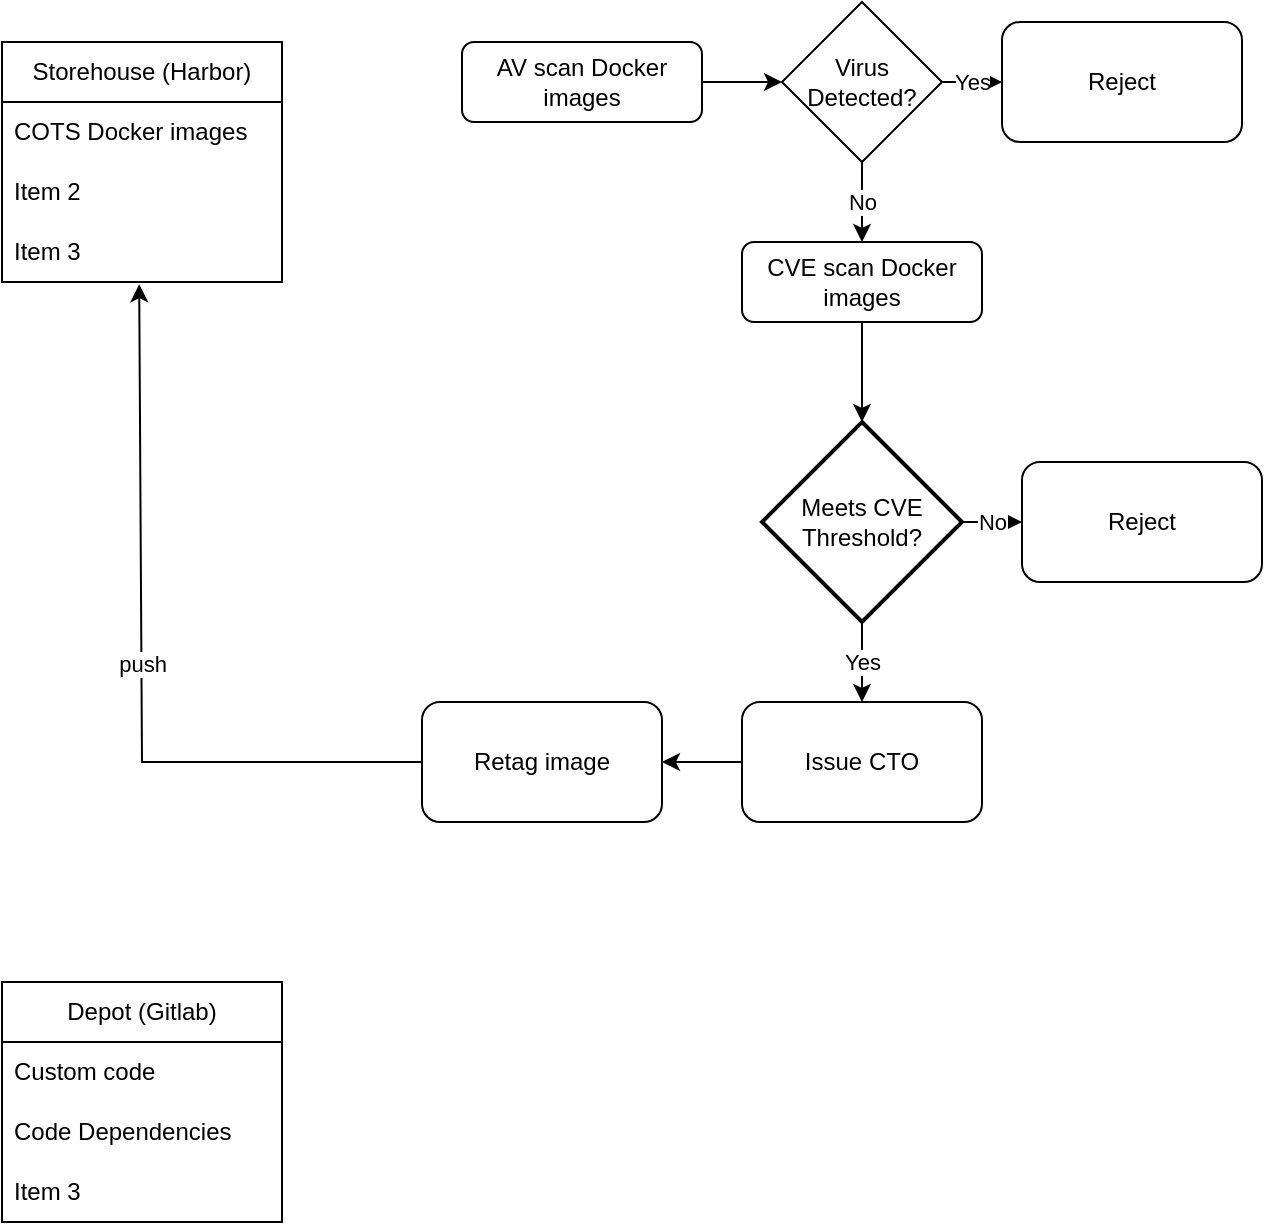 <mxfile version="22.1.22" type="github">
  <diagram id="C5RBs43oDa-KdzZeNtuy" name="Page-1">
    <mxGraphModel dx="1220" dy="697" grid="1" gridSize="10" guides="1" tooltips="1" connect="1" arrows="1" fold="1" page="1" pageScale="1" pageWidth="827" pageHeight="1169" math="0" shadow="0">
      <root>
        <mxCell id="WIyWlLk6GJQsqaUBKTNV-0" />
        <mxCell id="WIyWlLk6GJQsqaUBKTNV-1" parent="WIyWlLk6GJQsqaUBKTNV-0" />
        <mxCell id="WIyWlLk6GJQsqaUBKTNV-3" value="AV scan Docker images" style="rounded=1;whiteSpace=wrap;html=1;fontSize=12;glass=0;strokeWidth=1;shadow=0;" parent="WIyWlLk6GJQsqaUBKTNV-1" vertex="1">
          <mxGeometry x="240" y="80" width="120" height="40" as="geometry" />
        </mxCell>
        <mxCell id="-eaGVoJnVOYWLD5A7Bvc-5" value="Storehouse (Harbor)" style="swimlane;fontStyle=0;childLayout=stackLayout;horizontal=1;startSize=30;horizontalStack=0;resizeParent=1;resizeParentMax=0;resizeLast=0;collapsible=1;marginBottom=0;whiteSpace=wrap;html=1;" vertex="1" parent="WIyWlLk6GJQsqaUBKTNV-1">
          <mxGeometry x="10" y="80" width="140" height="120" as="geometry" />
        </mxCell>
        <mxCell id="-eaGVoJnVOYWLD5A7Bvc-6" value="COTS Docker images" style="text;strokeColor=none;fillColor=none;align=left;verticalAlign=middle;spacingLeft=4;spacingRight=4;overflow=hidden;points=[[0,0.5],[1,0.5]];portConstraint=eastwest;rotatable=0;whiteSpace=wrap;html=1;" vertex="1" parent="-eaGVoJnVOYWLD5A7Bvc-5">
          <mxGeometry y="30" width="140" height="30" as="geometry" />
        </mxCell>
        <mxCell id="-eaGVoJnVOYWLD5A7Bvc-7" value="Item 2" style="text;strokeColor=none;fillColor=none;align=left;verticalAlign=middle;spacingLeft=4;spacingRight=4;overflow=hidden;points=[[0,0.5],[1,0.5]];portConstraint=eastwest;rotatable=0;whiteSpace=wrap;html=1;" vertex="1" parent="-eaGVoJnVOYWLD5A7Bvc-5">
          <mxGeometry y="60" width="140" height="30" as="geometry" />
        </mxCell>
        <mxCell id="-eaGVoJnVOYWLD5A7Bvc-8" value="Item 3" style="text;strokeColor=none;fillColor=none;align=left;verticalAlign=middle;spacingLeft=4;spacingRight=4;overflow=hidden;points=[[0,0.5],[1,0.5]];portConstraint=eastwest;rotatable=0;whiteSpace=wrap;html=1;" vertex="1" parent="-eaGVoJnVOYWLD5A7Bvc-5">
          <mxGeometry y="90" width="140" height="30" as="geometry" />
        </mxCell>
        <mxCell id="-eaGVoJnVOYWLD5A7Bvc-9" value="Depot (Gitlab)" style="swimlane;fontStyle=0;childLayout=stackLayout;horizontal=1;startSize=30;horizontalStack=0;resizeParent=1;resizeParentMax=0;resizeLast=0;collapsible=1;marginBottom=0;whiteSpace=wrap;html=1;" vertex="1" parent="WIyWlLk6GJQsqaUBKTNV-1">
          <mxGeometry x="10" y="550" width="140" height="120" as="geometry" />
        </mxCell>
        <mxCell id="-eaGVoJnVOYWLD5A7Bvc-10" value="Custom code" style="text;strokeColor=none;fillColor=none;align=left;verticalAlign=middle;spacingLeft=4;spacingRight=4;overflow=hidden;points=[[0,0.5],[1,0.5]];portConstraint=eastwest;rotatable=0;whiteSpace=wrap;html=1;" vertex="1" parent="-eaGVoJnVOYWLD5A7Bvc-9">
          <mxGeometry y="30" width="140" height="30" as="geometry" />
        </mxCell>
        <mxCell id="-eaGVoJnVOYWLD5A7Bvc-11" value="Code Dependencies" style="text;strokeColor=none;fillColor=none;align=left;verticalAlign=middle;spacingLeft=4;spacingRight=4;overflow=hidden;points=[[0,0.5],[1,0.5]];portConstraint=eastwest;rotatable=0;whiteSpace=wrap;html=1;" vertex="1" parent="-eaGVoJnVOYWLD5A7Bvc-9">
          <mxGeometry y="60" width="140" height="30" as="geometry" />
        </mxCell>
        <mxCell id="-eaGVoJnVOYWLD5A7Bvc-12" value="Item 3" style="text;strokeColor=none;fillColor=none;align=left;verticalAlign=middle;spacingLeft=4;spacingRight=4;overflow=hidden;points=[[0,0.5],[1,0.5]];portConstraint=eastwest;rotatable=0;whiteSpace=wrap;html=1;" vertex="1" parent="-eaGVoJnVOYWLD5A7Bvc-9">
          <mxGeometry y="90" width="140" height="30" as="geometry" />
        </mxCell>
        <mxCell id="-eaGVoJnVOYWLD5A7Bvc-27" value="" style="edgeStyle=orthogonalEdgeStyle;rounded=0;orthogonalLoop=1;jettySize=auto;html=1;" edge="1" parent="WIyWlLk6GJQsqaUBKTNV-1" source="-eaGVoJnVOYWLD5A7Bvc-17" target="-eaGVoJnVOYWLD5A7Bvc-24">
          <mxGeometry relative="1" as="geometry" />
        </mxCell>
        <mxCell id="-eaGVoJnVOYWLD5A7Bvc-17" value="CVE scan Docker images" style="rounded=1;whiteSpace=wrap;html=1;fontSize=12;glass=0;strokeWidth=1;shadow=0;" vertex="1" parent="WIyWlLk6GJQsqaUBKTNV-1">
          <mxGeometry x="380" y="180" width="120" height="40" as="geometry" />
        </mxCell>
        <mxCell id="-eaGVoJnVOYWLD5A7Bvc-18" value="" style="endArrow=classic;html=1;rounded=0;exitX=1;exitY=0.5;exitDx=0;exitDy=0;" edge="1" parent="WIyWlLk6GJQsqaUBKTNV-1" source="WIyWlLk6GJQsqaUBKTNV-3" target="-eaGVoJnVOYWLD5A7Bvc-19">
          <mxGeometry width="50" height="50" relative="1" as="geometry">
            <mxPoint x="60" y="390" as="sourcePoint" />
            <mxPoint x="440" y="180" as="targetPoint" />
          </mxGeometry>
        </mxCell>
        <mxCell id="-eaGVoJnVOYWLD5A7Bvc-25" value="No" style="edgeStyle=orthogonalEdgeStyle;rounded=0;orthogonalLoop=1;jettySize=auto;html=1;entryX=0.5;entryY=0;entryDx=0;entryDy=0;" edge="1" parent="WIyWlLk6GJQsqaUBKTNV-1" source="-eaGVoJnVOYWLD5A7Bvc-19" target="-eaGVoJnVOYWLD5A7Bvc-17">
          <mxGeometry relative="1" as="geometry">
            <mxPoint x="440" y="160" as="targetPoint" />
          </mxGeometry>
        </mxCell>
        <mxCell id="-eaGVoJnVOYWLD5A7Bvc-26" value="Yes" style="edgeStyle=orthogonalEdgeStyle;rounded=0;orthogonalLoop=1;jettySize=auto;html=1;" edge="1" parent="WIyWlLk6GJQsqaUBKTNV-1" source="-eaGVoJnVOYWLD5A7Bvc-19" target="-eaGVoJnVOYWLD5A7Bvc-21">
          <mxGeometry relative="1" as="geometry" />
        </mxCell>
        <mxCell id="-eaGVoJnVOYWLD5A7Bvc-19" value="Virus Detected?" style="rhombus;whiteSpace=wrap;html=1;" vertex="1" parent="WIyWlLk6GJQsqaUBKTNV-1">
          <mxGeometry x="400" y="60" width="80" height="80" as="geometry" />
        </mxCell>
        <mxCell id="-eaGVoJnVOYWLD5A7Bvc-21" value="Reject" style="rounded=1;whiteSpace=wrap;html=1;" vertex="1" parent="WIyWlLk6GJQsqaUBKTNV-1">
          <mxGeometry x="510" y="70" width="120" height="60" as="geometry" />
        </mxCell>
        <mxCell id="-eaGVoJnVOYWLD5A7Bvc-22" value="Reject" style="rounded=1;whiteSpace=wrap;html=1;" vertex="1" parent="WIyWlLk6GJQsqaUBKTNV-1">
          <mxGeometry x="520" y="290" width="120" height="60" as="geometry" />
        </mxCell>
        <mxCell id="-eaGVoJnVOYWLD5A7Bvc-28" value="No" style="edgeStyle=orthogonalEdgeStyle;rounded=0;orthogonalLoop=1;jettySize=auto;html=1;" edge="1" parent="WIyWlLk6GJQsqaUBKTNV-1" source="-eaGVoJnVOYWLD5A7Bvc-24" target="-eaGVoJnVOYWLD5A7Bvc-22">
          <mxGeometry relative="1" as="geometry" />
        </mxCell>
        <mxCell id="-eaGVoJnVOYWLD5A7Bvc-30" value="Yes" style="edgeStyle=orthogonalEdgeStyle;rounded=0;orthogonalLoop=1;jettySize=auto;html=1;" edge="1" parent="WIyWlLk6GJQsqaUBKTNV-1" source="-eaGVoJnVOYWLD5A7Bvc-24" target="-eaGVoJnVOYWLD5A7Bvc-29">
          <mxGeometry relative="1" as="geometry" />
        </mxCell>
        <mxCell id="-eaGVoJnVOYWLD5A7Bvc-24" value="Meets CVE&lt;br&gt;Threshold?" style="strokeWidth=2;html=1;shape=mxgraph.flowchart.decision;whiteSpace=wrap;" vertex="1" parent="WIyWlLk6GJQsqaUBKTNV-1">
          <mxGeometry x="390" y="270" width="100" height="100" as="geometry" />
        </mxCell>
        <mxCell id="-eaGVoJnVOYWLD5A7Bvc-35" value="" style="edgeStyle=orthogonalEdgeStyle;rounded=0;orthogonalLoop=1;jettySize=auto;html=1;" edge="1" parent="WIyWlLk6GJQsqaUBKTNV-1" source="-eaGVoJnVOYWLD5A7Bvc-29" target="-eaGVoJnVOYWLD5A7Bvc-34">
          <mxGeometry relative="1" as="geometry" />
        </mxCell>
        <mxCell id="-eaGVoJnVOYWLD5A7Bvc-29" value="Issue CTO" style="rounded=1;whiteSpace=wrap;html=1;" vertex="1" parent="WIyWlLk6GJQsqaUBKTNV-1">
          <mxGeometry x="380" y="410" width="120" height="60" as="geometry" />
        </mxCell>
        <mxCell id="-eaGVoJnVOYWLD5A7Bvc-34" value="Retag image" style="rounded=1;whiteSpace=wrap;html=1;" vertex="1" parent="WIyWlLk6GJQsqaUBKTNV-1">
          <mxGeometry x="220" y="410" width="120" height="60" as="geometry" />
        </mxCell>
        <mxCell id="-eaGVoJnVOYWLD5A7Bvc-36" value="push" style="endArrow=classic;html=1;rounded=0;exitX=0;exitY=0.5;exitDx=0;exitDy=0;entryX=0.49;entryY=1.037;entryDx=0;entryDy=0;entryPerimeter=0;" edge="1" parent="WIyWlLk6GJQsqaUBKTNV-1" source="-eaGVoJnVOYWLD5A7Bvc-34" target="-eaGVoJnVOYWLD5A7Bvc-8">
          <mxGeometry width="50" height="50" relative="1" as="geometry">
            <mxPoint x="60" y="370" as="sourcePoint" />
            <mxPoint x="110" y="320" as="targetPoint" />
            <Array as="points">
              <mxPoint x="80" y="440" />
            </Array>
          </mxGeometry>
        </mxCell>
      </root>
    </mxGraphModel>
  </diagram>
</mxfile>
